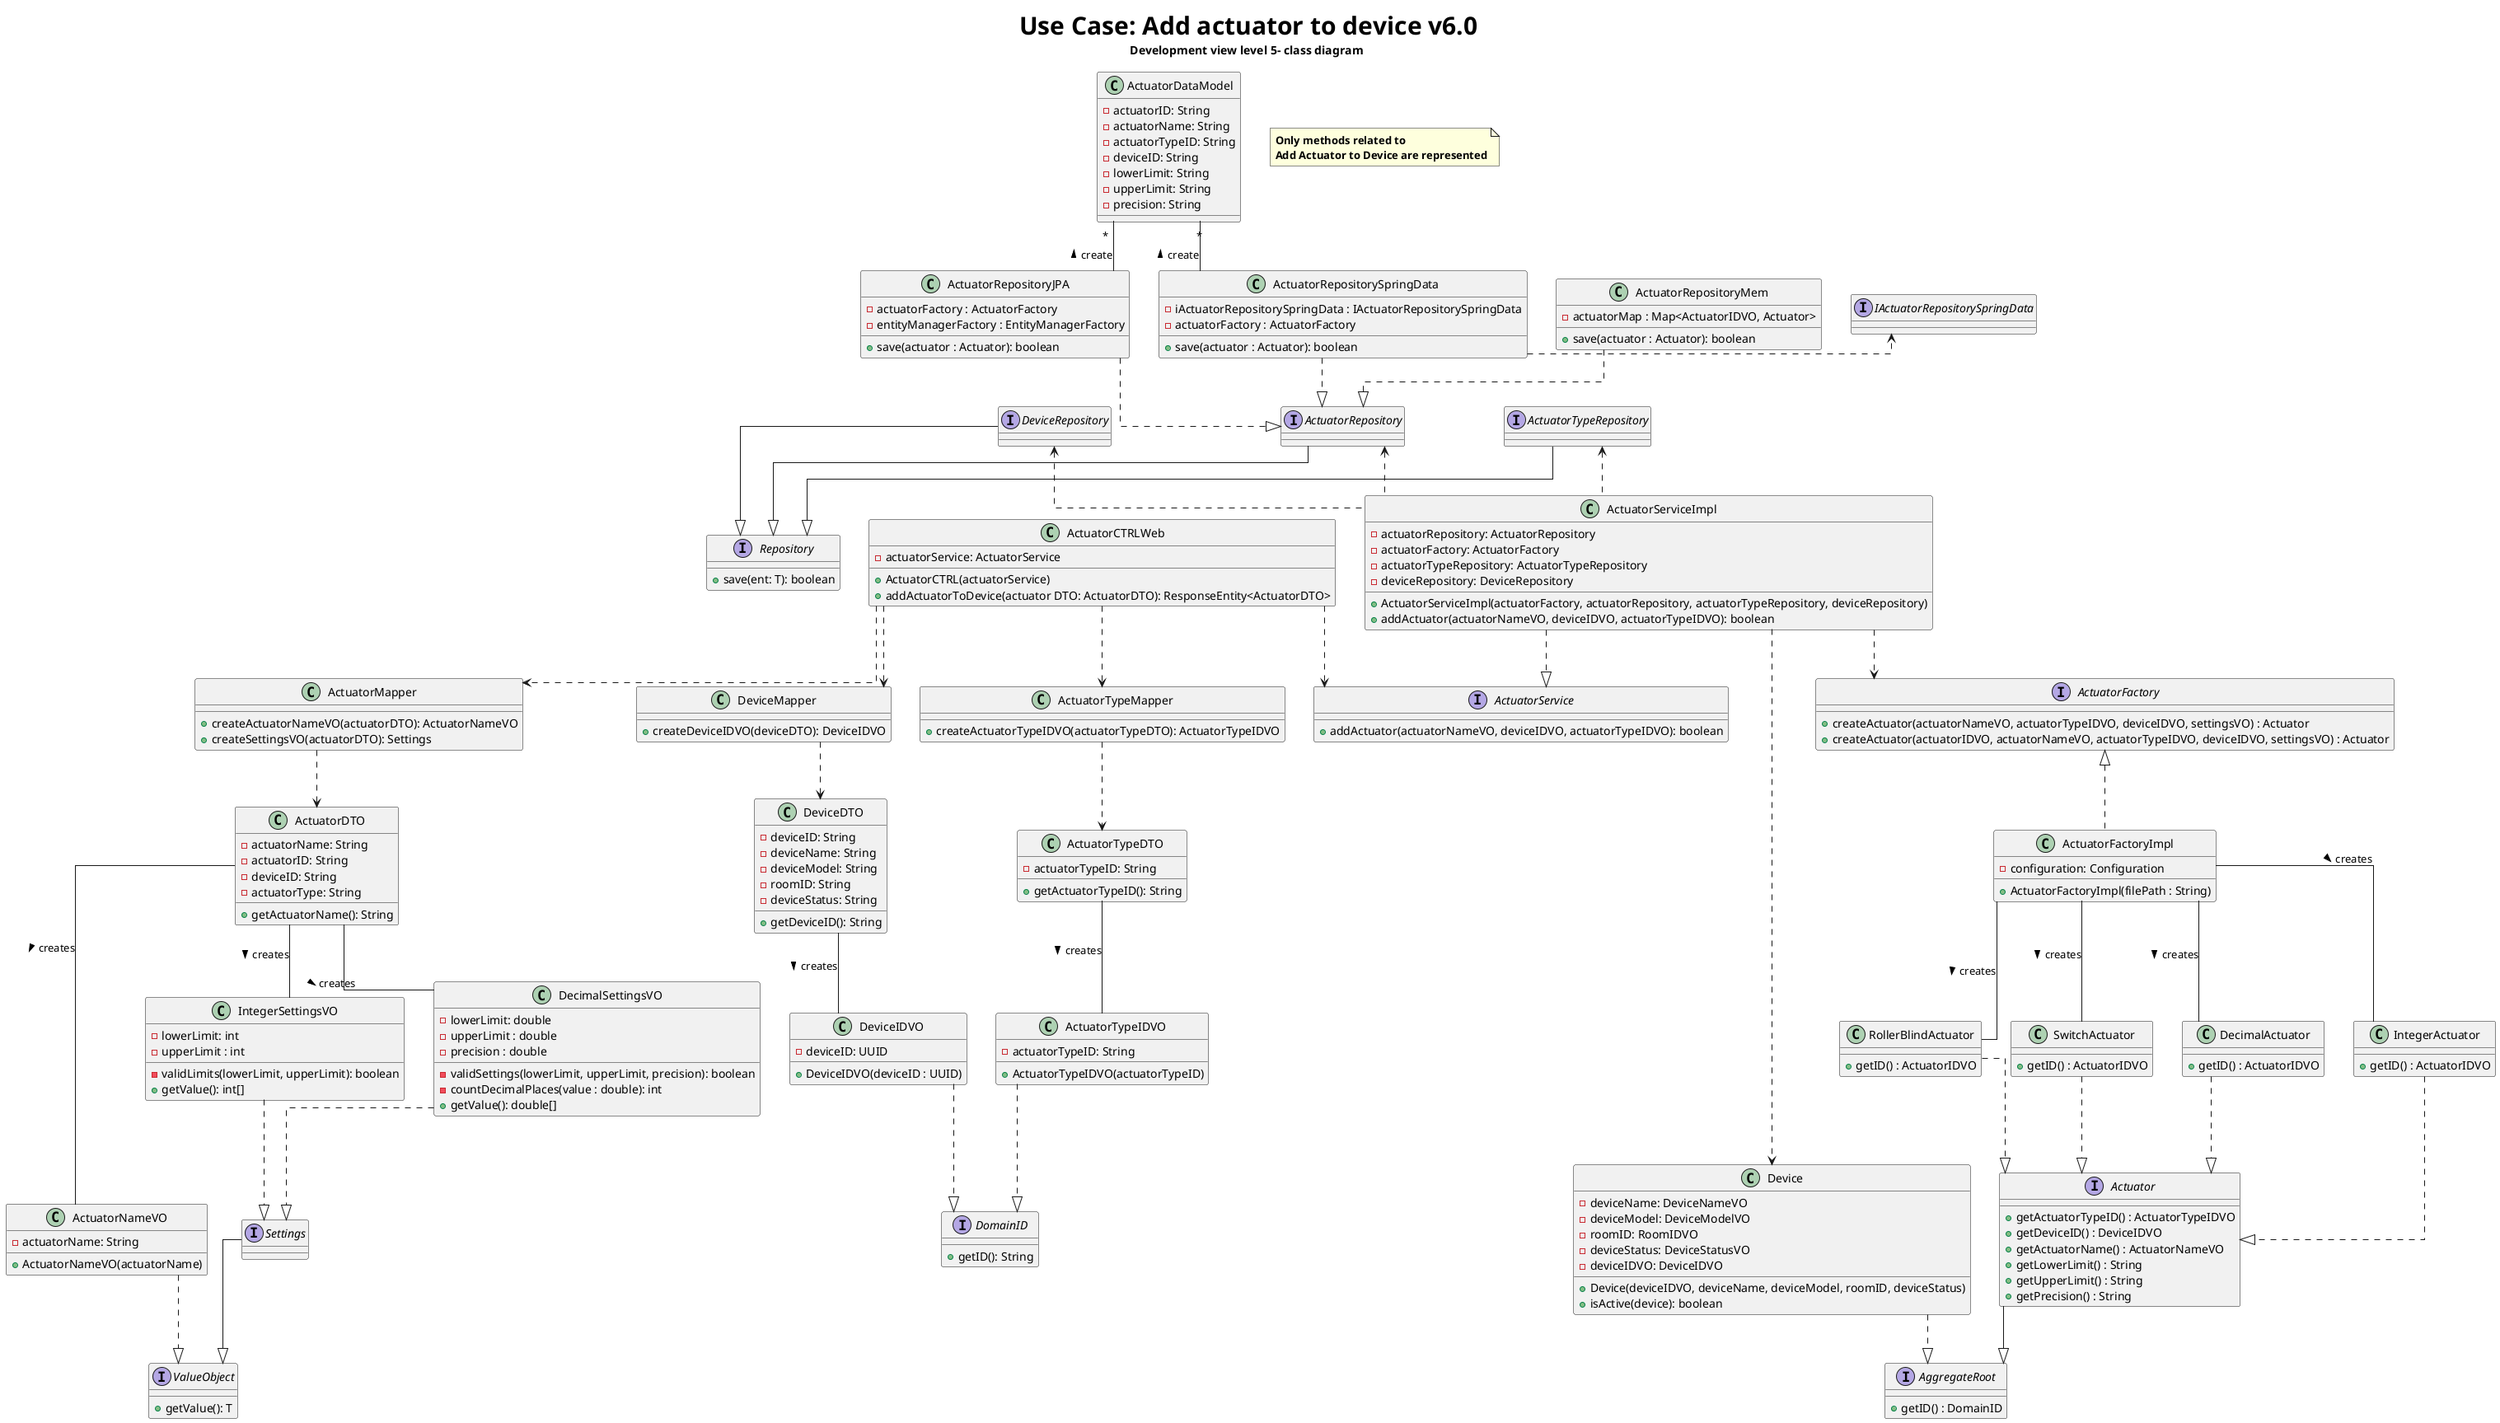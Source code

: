 @startuml

title <size: 30> Use Case: Add actuator to device v6.0\n Development view level 5- class diagram
note "<b>Only methods related to\n<b>Add Actuator to Device are represented" as N1
skinparam linetype ortho

       ActuatorCTRLWeb ..> ActuatorMapper
       ActuatorCTRLWeb ..> ActuatorTypeMapper
       ActuatorCTRLWeb ..> DeviceMapper
       ActuatorCTRLWeb ..> ActuatorService
       ActuatorServiceImpl ..|> ActuatorService
       ActuatorServiceImpl ..> ActuatorFactory
       ActuatorFactoryImpl .up.|> ActuatorFactory
       ActuatorServiceImpl .up.> ActuatorTypeRepository
       ActuatorServiceImpl .up.> ActuatorRepository
       ActuatorServiceImpl .up.> DeviceRepository
       ActuatorServiceImpl ..> Device
       ActuatorFactoryImpl -down- SwitchActuator : creates >
       ActuatorFactoryImpl -down- RollerBlindActuator : creates >
       ActuatorFactoryImpl -down- IntegerActuator : creates >
       ActuatorFactoryImpl -down- DecimalActuator : creates >
       AggregateRoot <|-up- Actuator
       Actuator <|.up. SwitchActuator
       Actuator <|.up. RollerBlindActuator
       Actuator <|.up. IntegerActuator
       Actuator <|.up. DecimalActuator
       Device ..|> AggregateRoot
       DeviceMapper ..> DeviceDTO
       DeviceDTO -- DeviceIDVO : creates >
       ActuatorMapper ..> ActuatorDTO
       ActuatorDTO -- ActuatorNameVO : creates >
       ActuatorTypeMapper ..> ActuatorTypeDTO
       ActuatorTypeDTO -- ActuatorTypeIDVO : creates >
       DeviceRepository --|> Repository
       ActuatorRepository --|> Repository
       ActuatorTypeRepository --|> Repository
       ActuatorDTO -- IntegerSettingsVO : creates >
       ActuatorDTO -- DecimalSettingsVO : creates >
       IntegerSettingsVO ..|> Settings
       DecimalSettingsVO ..|> Settings
       Settings --|> ValueObject
       ActuatorNameVO ..|> ValueObject
       ActuatorTypeIDVO ..|> DomainID
       DeviceIDVO ..|> DomainID
       ActuatorRepositoryMem ..|> ActuatorRepository
       ActuatorRepositoryJPA ..|> ActuatorRepository
       ActuatorRepositorySpringData ..|> ActuatorRepository
       ActuatorRepositoryJPA -up- "*"ActuatorDataModel : create >
       ActuatorRepositorySpringData -up- "*"ActuatorDataModel : create >
       ActuatorRepositorySpringData .> IActuatorRepositorySpringData



    class ActuatorCTRLWeb{
        -actuatorService: ActuatorService
        +ActuatorCTRL(actuatorService)
        +addActuatorToDevice(actuator DTO: ActuatorDTO): ResponseEntity<ActuatorDTO>
    }

    class ActuatorServiceImpl{
        -actuatorRepository: ActuatorRepository
        -actuatorFactory: ActuatorFactory
        -actuatorTypeRepository: ActuatorTypeRepository
        -deviceRepository: DeviceRepository
        +ActuatorServiceImpl(actuatorFactory, actuatorRepository, actuatorTypeRepository, deviceRepository)
        +addActuator(actuatorNameVO, deviceIDVO, actuatorTypeIDVO): boolean
    }

    class ActuatorRepositoryMem{
        -actuatorMap : Map<ActuatorIDVO, Actuator>
        +save(actuator : Actuator): boolean
    }

    class ActuatorRepositoryJPA{
            -actuatorFactory : ActuatorFactory
            -entityManagerFactory : EntityManagerFactory
            +save(actuator : Actuator): boolean
    }

    class ActuatorRepositorySpringData{
                -iActuatorRepositorySpringData : IActuatorRepositorySpringData
                -actuatorFactory : ActuatorFactory
                +save(actuator : Actuator): boolean
        }

    interface IActuatorRepositorySpringData{
     }

    class ActuatorFactoryImpl{
        -configuration: Configuration
        +ActuatorFactoryImpl(filePath : String)
    }

    class ActuatorMapper{
        +createActuatorNameVO(actuatorDTO): ActuatorNameVO
        +createSettingsVO(actuatorDTO): Settings
    }

    class ActuatorTypeMapper{
        +createActuatorTypeIDVO(actuatorTypeDTO): ActuatorTypeIDVO
    }

    class DeviceMapper{
        +createDeviceIDVO(deviceDTO): DeviceIDVO
    }

    class Device {
        -deviceName: DeviceNameVO
        -deviceModel: DeviceModelVO
        -roomID: RoomIDVO
        -deviceStatus: DeviceStatusVO
        -deviceIDVO: DeviceIDVO
        +Device(deviceIDVO, deviceName, deviceModel, roomID, deviceStatus)
        +isActive(device): boolean
    }

    class ActuatorDTO{
        -actuatorName: String
        -actuatorID: String
        -deviceID: String
        -actuatorType: String
        +getActuatorName(): String
    }

    class ActuatorTypeDTO{
        -actuatorTypeID: String
        +getActuatorTypeID(): String
    }

    class DeviceDTO{
        -deviceID: String
        -deviceName: String
        -deviceModel: String
        -roomID: String
        -deviceStatus: String
        +getDeviceID(): String
    }

    interface Repository{
        +save(ent: T): boolean
    }

    class ActuatorNameVO{
            -actuatorName: String
            +ActuatorNameVO(actuatorName)
        }

        class ActuatorTypeIDVO{
            -actuatorTypeID: String
            +ActuatorTypeIDVO(actuatorTypeID)
        }

        class DeviceIDVO{
            -deviceID: UUID
            +DeviceIDVO(deviceID : UUID)
        }

        class IntegerSettingsVO{
        -lowerLimit: int
        -upperLimit : int
        -validLimits(lowerLimit, upperLimit): boolean
        +getValue(): int[]
        }

        class DecimalSettingsVO{
        -lowerLimit: double
        -upperLimit : double
        -precision : double
        -validSettings(lowerLimit, upperLimit, precision): boolean
        -countDecimalPlaces(value : double): int
        +getValue(): double[]
        }


    interface Actuator{
    +getActuatorTypeID() : ActuatorTypeIDVO
    +getDeviceID() : DeviceIDVO
    +getActuatorName() : ActuatorNameVO
    +getLowerLimit() : String
    +getUpperLimit() : String
    +getPrecision() : String
    }

    interface AggregateRoot{
    +getID() : DomainID
    }

    class SwitchActuator{
    +getID() : ActuatorIDVO
    }

    class RollerBlindActuator{
    +getID() : ActuatorIDVO
    }

    class IntegerActuator {
    +getID() : ActuatorIDVO
    }

    class DecimalActuator{
    +getID() : ActuatorIDVO
    }

    interface Settings{

    }

    interface ValueObject{
    +getValue(): T
    }

    interface DomainID{
        +getID(): String
        }

    interface ActuatorTypeRepository{

                }

    interface ActuatorService{
        +addActuator(actuatorNameVO, deviceIDVO, actuatorTypeIDVO): boolean
    }

    interface ActuatorRepository{

    }

    interface DeviceRepository{

    }

   interface ActuatorFactory {
    +createActuator(actuatorNameVO, actuatorTypeIDVO, deviceIDVO, settingsVO) : Actuator
    +createActuator(actuatorIDVO, actuatorNameVO, actuatorTypeIDVO, deviceIDVO, settingsVO) : Actuator
    }

    class ActuatorDataModel{
    -actuatorID: String
    -actuatorName: String
    -actuatorTypeID: String
    -deviceID: String
    -lowerLimit: String
    -upperLimit: String
    -precision: String
    }


@enduml
